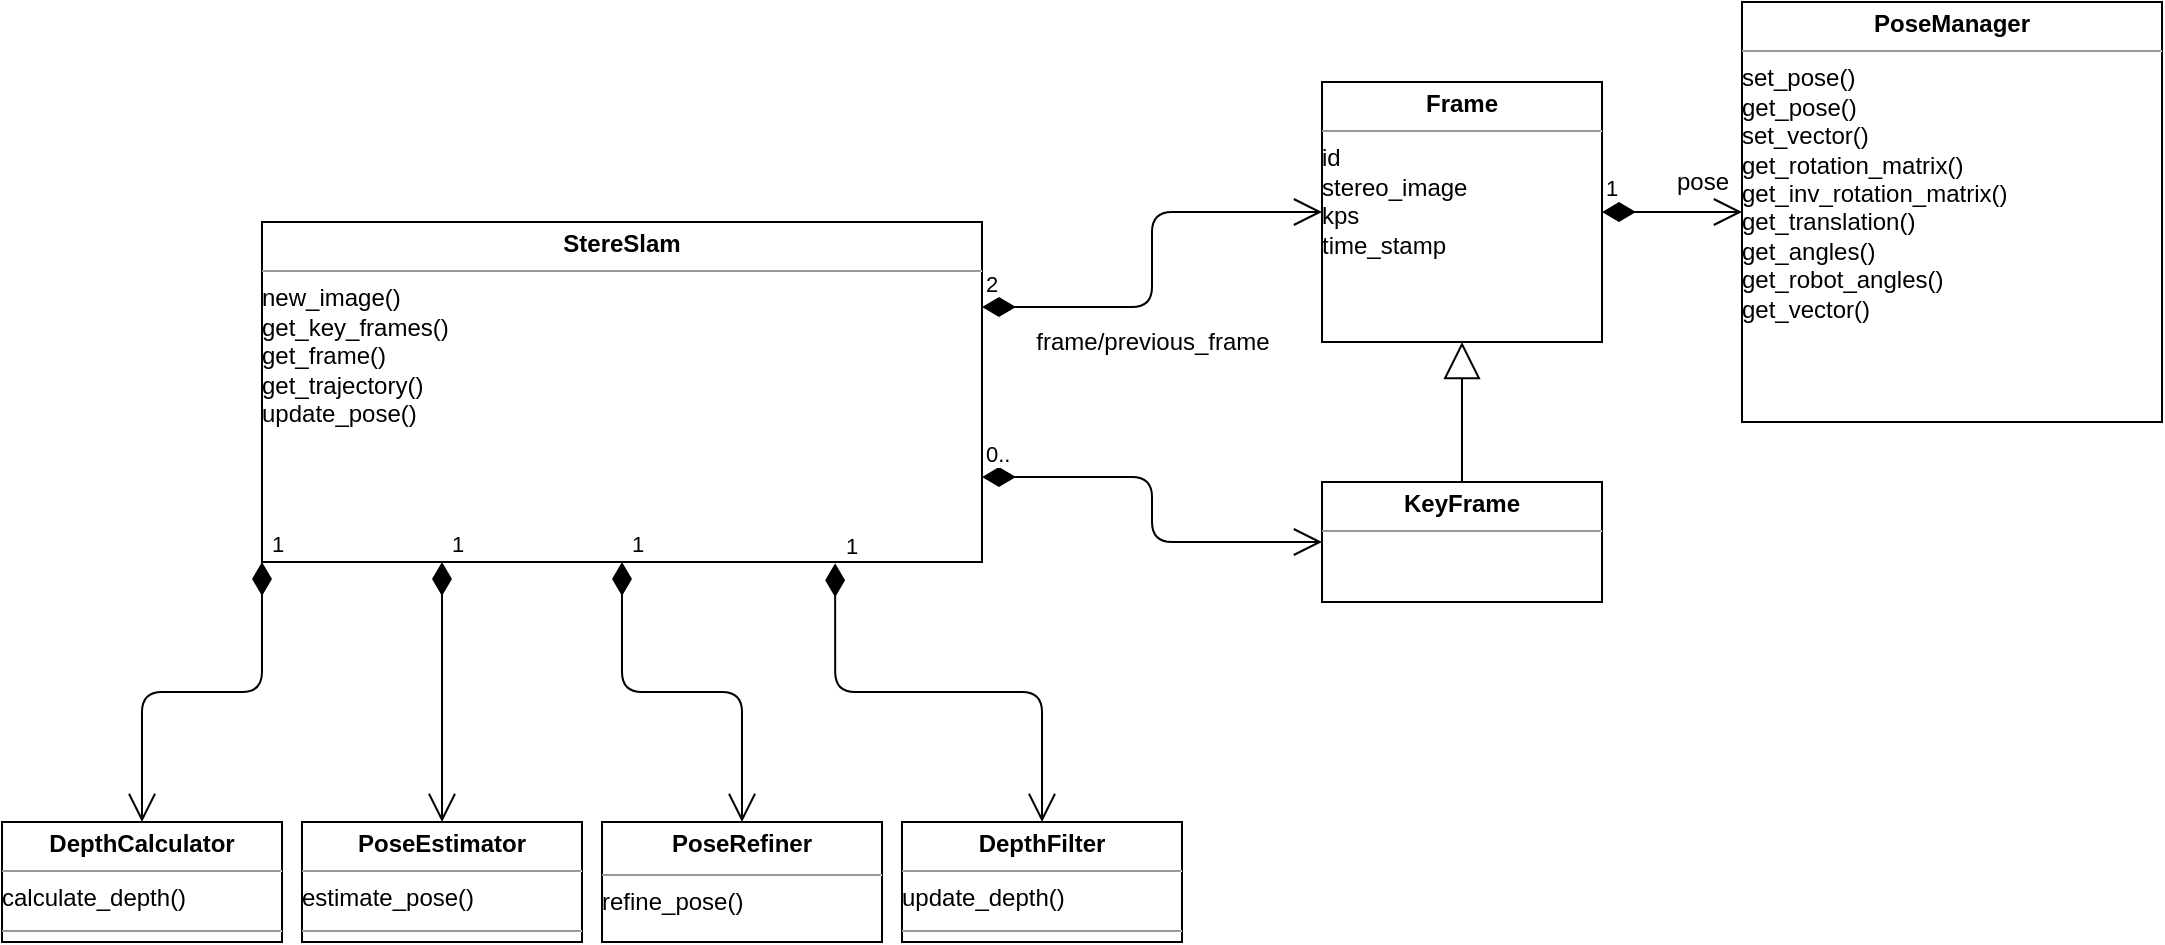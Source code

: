 <mxfile version="12.4.8" type="device"><diagram id="C5RBs43oDa-KdzZeNtuy" name="Page-1"><mxGraphModel dx="1420" dy="753" grid="1" gridSize="10" guides="1" tooltips="1" connect="1" arrows="1" fold="1" page="1" pageScale="1" pageWidth="1169" pageHeight="827" math="0" shadow="0"><root><mxCell id="WIyWlLk6GJQsqaUBKTNV-0"/><mxCell id="WIyWlLk6GJQsqaUBKTNV-1" parent="WIyWlLk6GJQsqaUBKTNV-0"/><mxCell id="4tWWTPiHNj1UkxdnCo5q-17" value="&lt;p style=&quot;margin: 0px ; margin-top: 4px ; text-align: center&quot;&gt;&lt;b&gt;StereSlam&lt;/b&gt;&lt;/p&gt;&lt;hr size=&quot;1&quot;&gt;new_image()&lt;br&gt;get_key_frames()&amp;nbsp;&lt;br&gt;get_frame()&lt;br&gt;get_trajectory()&lt;br&gt;update_pose()&lt;br&gt;&lt;div style=&quot;height: 2px&quot;&gt;&lt;br&gt;&lt;/div&gt;&lt;div style=&quot;height: 2px&quot;&gt;&lt;br&gt;&lt;/div&gt;" style="verticalAlign=top;align=left;overflow=fill;fontSize=12;fontFamily=Helvetica;html=1;" parent="WIyWlLk6GJQsqaUBKTNV-1" vertex="1"><mxGeometry x="170" y="190" width="360" height="170" as="geometry"/></mxCell><mxCell id="4tWWTPiHNj1UkxdnCo5q-18" value="&lt;p style=&quot;margin: 0px ; margin-top: 4px ; text-align: center&quot;&gt;&lt;b&gt;PoseEstimator&lt;/b&gt;&lt;/p&gt;&lt;hr size=&quot;1&quot;&gt;estimate_pose()&lt;div style=&quot;height: 2px&quot;&gt;&lt;/div&gt;&lt;hr size=&quot;1&quot;&gt;&lt;div style=&quot;height: 2px&quot;&gt;&lt;/div&gt;" style="verticalAlign=top;align=left;overflow=fill;fontSize=12;fontFamily=Helvetica;html=1;" parent="WIyWlLk6GJQsqaUBKTNV-1" vertex="1"><mxGeometry x="190" y="490" width="140" height="60" as="geometry"/></mxCell><mxCell id="4tWWTPiHNj1UkxdnCo5q-19" value="&lt;p style=&quot;margin: 0px ; margin-top: 4px ; text-align: center&quot;&gt;&lt;b&gt;PoseRefiner&lt;/b&gt;&lt;/p&gt;&lt;div style=&quot;height: 2px&quot;&gt;&lt;br&gt;&lt;/div&gt;&lt;hr size=&quot;1&quot;&gt;&lt;div style=&quot;height: 2px&quot;&gt;refine_pose()&lt;/div&gt;" style="verticalAlign=top;align=left;overflow=fill;fontSize=12;fontFamily=Helvetica;html=1;" parent="WIyWlLk6GJQsqaUBKTNV-1" vertex="1"><mxGeometry x="340" y="490" width="140" height="60" as="geometry"/></mxCell><mxCell id="4tWWTPiHNj1UkxdnCo5q-21" value="&lt;p style=&quot;margin: 0px ; margin-top: 4px ; text-align: center&quot;&gt;&lt;b&gt;DepthFilter&lt;/b&gt;&lt;/p&gt;&lt;hr size=&quot;1&quot;&gt;update_depth()&lt;div style=&quot;height: 2px&quot;&gt;&lt;/div&gt;&lt;hr size=&quot;1&quot;&gt;&lt;div style=&quot;height: 2px&quot;&gt;&lt;/div&gt;" style="verticalAlign=top;align=left;overflow=fill;fontSize=12;fontFamily=Helvetica;html=1;" parent="WIyWlLk6GJQsqaUBKTNV-1" vertex="1"><mxGeometry x="490" y="490" width="140" height="60" as="geometry"/></mxCell><mxCell id="4tWWTPiHNj1UkxdnCo5q-23" value="1" style="endArrow=open;html=1;endSize=12;startArrow=diamondThin;startSize=14;startFill=1;edgeStyle=orthogonalEdgeStyle;align=left;verticalAlign=bottom;exitX=0.25;exitY=1;exitDx=0;exitDy=0;" parent="WIyWlLk6GJQsqaUBKTNV-1" source="4tWWTPiHNj1UkxdnCo5q-17" target="4tWWTPiHNj1UkxdnCo5q-18" edge="1"><mxGeometry x="-1" y="3" relative="1" as="geometry"><mxPoint x="200" y="570" as="sourcePoint"/><mxPoint x="360" y="570" as="targetPoint"/></mxGeometry></mxCell><mxCell id="4tWWTPiHNj1UkxdnCo5q-24" value="1" style="endArrow=open;html=1;endSize=12;startArrow=diamondThin;startSize=14;startFill=1;edgeStyle=orthogonalEdgeStyle;align=left;verticalAlign=bottom;exitX=0.5;exitY=1;exitDx=0;exitDy=0;entryX=0.5;entryY=0;entryDx=0;entryDy=0;" parent="WIyWlLk6GJQsqaUBKTNV-1" source="4tWWTPiHNj1UkxdnCo5q-17" target="4tWWTPiHNj1UkxdnCo5q-19" edge="1"><mxGeometry x="-1" y="3" relative="1" as="geometry"><mxPoint x="425" y="370" as="sourcePoint"/><mxPoint x="280" y="500" as="targetPoint"/></mxGeometry></mxCell><mxCell id="4tWWTPiHNj1UkxdnCo5q-26" value="1" style="endArrow=open;html=1;endSize=12;startArrow=diamondThin;startSize=14;startFill=1;edgeStyle=orthogonalEdgeStyle;align=left;verticalAlign=bottom;exitX=0.796;exitY=1.004;exitDx=0;exitDy=0;entryX=0.5;entryY=0;entryDx=0;entryDy=0;exitPerimeter=0;" parent="WIyWlLk6GJQsqaUBKTNV-1" source="4tWWTPiHNj1UkxdnCo5q-17" target="4tWWTPiHNj1UkxdnCo5q-21" edge="1"><mxGeometry x="-1" y="3" relative="1" as="geometry"><mxPoint x="425" y="370" as="sourcePoint"/><mxPoint x="430" y="500" as="targetPoint"/></mxGeometry></mxCell><mxCell id="4tWWTPiHNj1UkxdnCo5q-27" value="&lt;p style=&quot;margin: 0px ; margin-top: 4px ; text-align: center&quot;&gt;&lt;b&gt;Frame&lt;/b&gt;&lt;/p&gt;&lt;hr size=&quot;1&quot;&gt;&lt;div style=&quot;height: 2px&quot;&gt;id&lt;br&gt;stereo_image&lt;br&gt;kps&lt;br&gt;time_stamp&lt;/div&gt;" style="verticalAlign=top;align=left;overflow=fill;fontSize=12;fontFamily=Helvetica;html=1;" parent="WIyWlLk6GJQsqaUBKTNV-1" vertex="1"><mxGeometry x="700" y="120" width="140" height="130" as="geometry"/></mxCell><mxCell id="4tWWTPiHNj1UkxdnCo5q-31" value="&lt;p style=&quot;margin: 0px ; margin-top: 4px ; text-align: center&quot;&gt;&lt;b&gt;KeyFrame&lt;/b&gt;&lt;/p&gt;&lt;hr size=&quot;1&quot;&gt;&lt;div style=&quot;height: 2px&quot;&gt;&lt;/div&gt;" style="verticalAlign=top;align=left;overflow=fill;fontSize=12;fontFamily=Helvetica;html=1;" parent="WIyWlLk6GJQsqaUBKTNV-1" vertex="1"><mxGeometry x="700" y="320" width="140" height="60" as="geometry"/></mxCell><mxCell id="4tWWTPiHNj1UkxdnCo5q-32" value="&lt;p style=&quot;margin: 0px ; margin-top: 4px ; text-align: center&quot;&gt;&lt;b&gt;PoseManager&lt;/b&gt;&lt;/p&gt;&lt;hr size=&quot;1&quot;&gt;&lt;div style=&quot;height: 2px&quot;&gt;set_pose()&lt;br&gt;get_pose()&lt;br&gt;set_vector()&lt;br&gt;get_rotation_matrix()&lt;br&gt;get_inv_rotation_matrix()&lt;br&gt;get_translation()&lt;br&gt;get_angles()&lt;br&gt;get_robot_angles()&lt;br&gt;get_vector()&lt;/div&gt;" style="verticalAlign=top;align=left;overflow=fill;fontSize=12;fontFamily=Helvetica;html=1;" parent="WIyWlLk6GJQsqaUBKTNV-1" vertex="1"><mxGeometry x="910" y="80" width="210" height="210" as="geometry"/></mxCell><mxCell id="4tWWTPiHNj1UkxdnCo5q-33" value="0.." style="endArrow=open;html=1;endSize=12;startArrow=diamondThin;startSize=14;startFill=1;edgeStyle=orthogonalEdgeStyle;align=left;verticalAlign=bottom;exitX=1;exitY=0.75;exitDx=0;exitDy=0;entryX=0;entryY=0.5;entryDx=0;entryDy=0;" parent="WIyWlLk6GJQsqaUBKTNV-1" source="4tWWTPiHNj1UkxdnCo5q-17" target="4tWWTPiHNj1UkxdnCo5q-31" edge="1"><mxGeometry x="-1" y="3" relative="1" as="geometry"><mxPoint x="493" y="371" as="sourcePoint"/><mxPoint x="610" y="500" as="targetPoint"/></mxGeometry></mxCell><mxCell id="4tWWTPiHNj1UkxdnCo5q-34" value="2" style="endArrow=open;html=1;endSize=12;startArrow=diamondThin;startSize=14;startFill=1;edgeStyle=orthogonalEdgeStyle;align=left;verticalAlign=bottom;exitX=1;exitY=0.25;exitDx=0;exitDy=0;entryX=0;entryY=0.5;entryDx=0;entryDy=0;" parent="WIyWlLk6GJQsqaUBKTNV-1" source="4tWWTPiHNj1UkxdnCo5q-17" target="4tWWTPiHNj1UkxdnCo5q-27" edge="1"><mxGeometry x="-1" y="3" relative="1" as="geometry"><mxPoint x="540" y="328" as="sourcePoint"/><mxPoint x="740" y="340" as="targetPoint"/></mxGeometry></mxCell><mxCell id="4tWWTPiHNj1UkxdnCo5q-36" value="1" style="endArrow=open;html=1;endSize=12;startArrow=diamondThin;startSize=14;startFill=1;edgeStyle=orthogonalEdgeStyle;align=left;verticalAlign=bottom;entryX=0;entryY=0.5;entryDx=0;entryDy=0;exitX=1;exitY=0.5;exitDx=0;exitDy=0;" parent="WIyWlLk6GJQsqaUBKTNV-1" source="4tWWTPiHNj1UkxdnCo5q-27" target="4tWWTPiHNj1UkxdnCo5q-32" edge="1"><mxGeometry x="-1" y="3" relative="1" as="geometry"><mxPoint x="860" y="210" as="sourcePoint"/><mxPoint x="1040" y="245" as="targetPoint"/></mxGeometry></mxCell><mxCell id="4tWWTPiHNj1UkxdnCo5q-40" value="" style="endArrow=block;endSize=16;endFill=0;html=1;entryX=0.5;entryY=1;entryDx=0;entryDy=0;exitX=0.5;exitY=0;exitDx=0;exitDy=0;" parent="WIyWlLk6GJQsqaUBKTNV-1" source="4tWWTPiHNj1UkxdnCo5q-31" target="4tWWTPiHNj1UkxdnCo5q-27" edge="1"><mxGeometry width="160" relative="1" as="geometry"><mxPoint x="710" y="440" as="sourcePoint"/><mxPoint x="870" y="440" as="targetPoint"/></mxGeometry></mxCell><mxCell id="4tWWTPiHNj1UkxdnCo5q-41" value="pose" style="text;html=1;align=center;verticalAlign=middle;resizable=0;points=[];autosize=1;" parent="WIyWlLk6GJQsqaUBKTNV-1" vertex="1"><mxGeometry x="870" y="160" width="40" height="20" as="geometry"/></mxCell><mxCell id="4tWWTPiHNj1UkxdnCo5q-43" value="frame/previous_frame" style="text;html=1;align=center;verticalAlign=middle;resizable=0;points=[];autosize=1;" parent="WIyWlLk6GJQsqaUBKTNV-1" vertex="1"><mxGeometry x="550" y="240" width="130" height="20" as="geometry"/></mxCell><mxCell id="uEuhAVrPx0uQbfwOXpjU-0" value="&lt;p style=&quot;margin: 0px ; margin-top: 4px ; text-align: center&quot;&gt;&lt;b&gt;DepthCalculator&lt;/b&gt;&lt;/p&gt;&lt;hr size=&quot;1&quot;&gt;calculate_depth()&lt;div style=&quot;height: 2px&quot;&gt;&lt;/div&gt;&lt;hr size=&quot;1&quot;&gt;&lt;div style=&quot;height: 2px&quot;&gt;&lt;/div&gt;" style="verticalAlign=top;align=left;overflow=fill;fontSize=12;fontFamily=Helvetica;html=1;" vertex="1" parent="WIyWlLk6GJQsqaUBKTNV-1"><mxGeometry x="40" y="490" width="140" height="60" as="geometry"/></mxCell><mxCell id="uEuhAVrPx0uQbfwOXpjU-1" value="1" style="endArrow=open;html=1;endSize=12;startArrow=diamondThin;startSize=14;startFill=1;edgeStyle=orthogonalEdgeStyle;align=left;verticalAlign=bottom;exitX=0;exitY=1;exitDx=0;exitDy=0;entryX=0.5;entryY=0;entryDx=0;entryDy=0;" edge="1" parent="WIyWlLk6GJQsqaUBKTNV-1" source="4tWWTPiHNj1UkxdnCo5q-17" target="uEuhAVrPx0uQbfwOXpjU-0"><mxGeometry x="-1" y="3" relative="1" as="geometry"><mxPoint x="285" y="370" as="sourcePoint"/><mxPoint x="370" y="500" as="targetPoint"/></mxGeometry></mxCell></root></mxGraphModel></diagram></mxfile>
